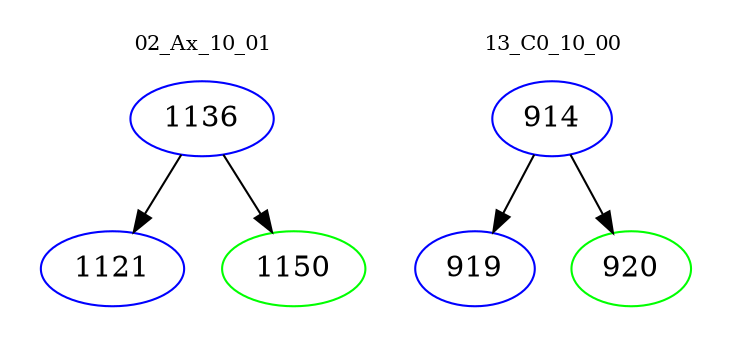 digraph{
subgraph cluster_0 {
color = white
label = "02_Ax_10_01";
fontsize=10;
T0_1136 [label="1136", color="blue"]
T0_1136 -> T0_1121 [color="black"]
T0_1121 [label="1121", color="blue"]
T0_1136 -> T0_1150 [color="black"]
T0_1150 [label="1150", color="green"]
}
subgraph cluster_1 {
color = white
label = "13_C0_10_00";
fontsize=10;
T1_914 [label="914", color="blue"]
T1_914 -> T1_919 [color="black"]
T1_919 [label="919", color="blue"]
T1_914 -> T1_920 [color="black"]
T1_920 [label="920", color="green"]
}
}

